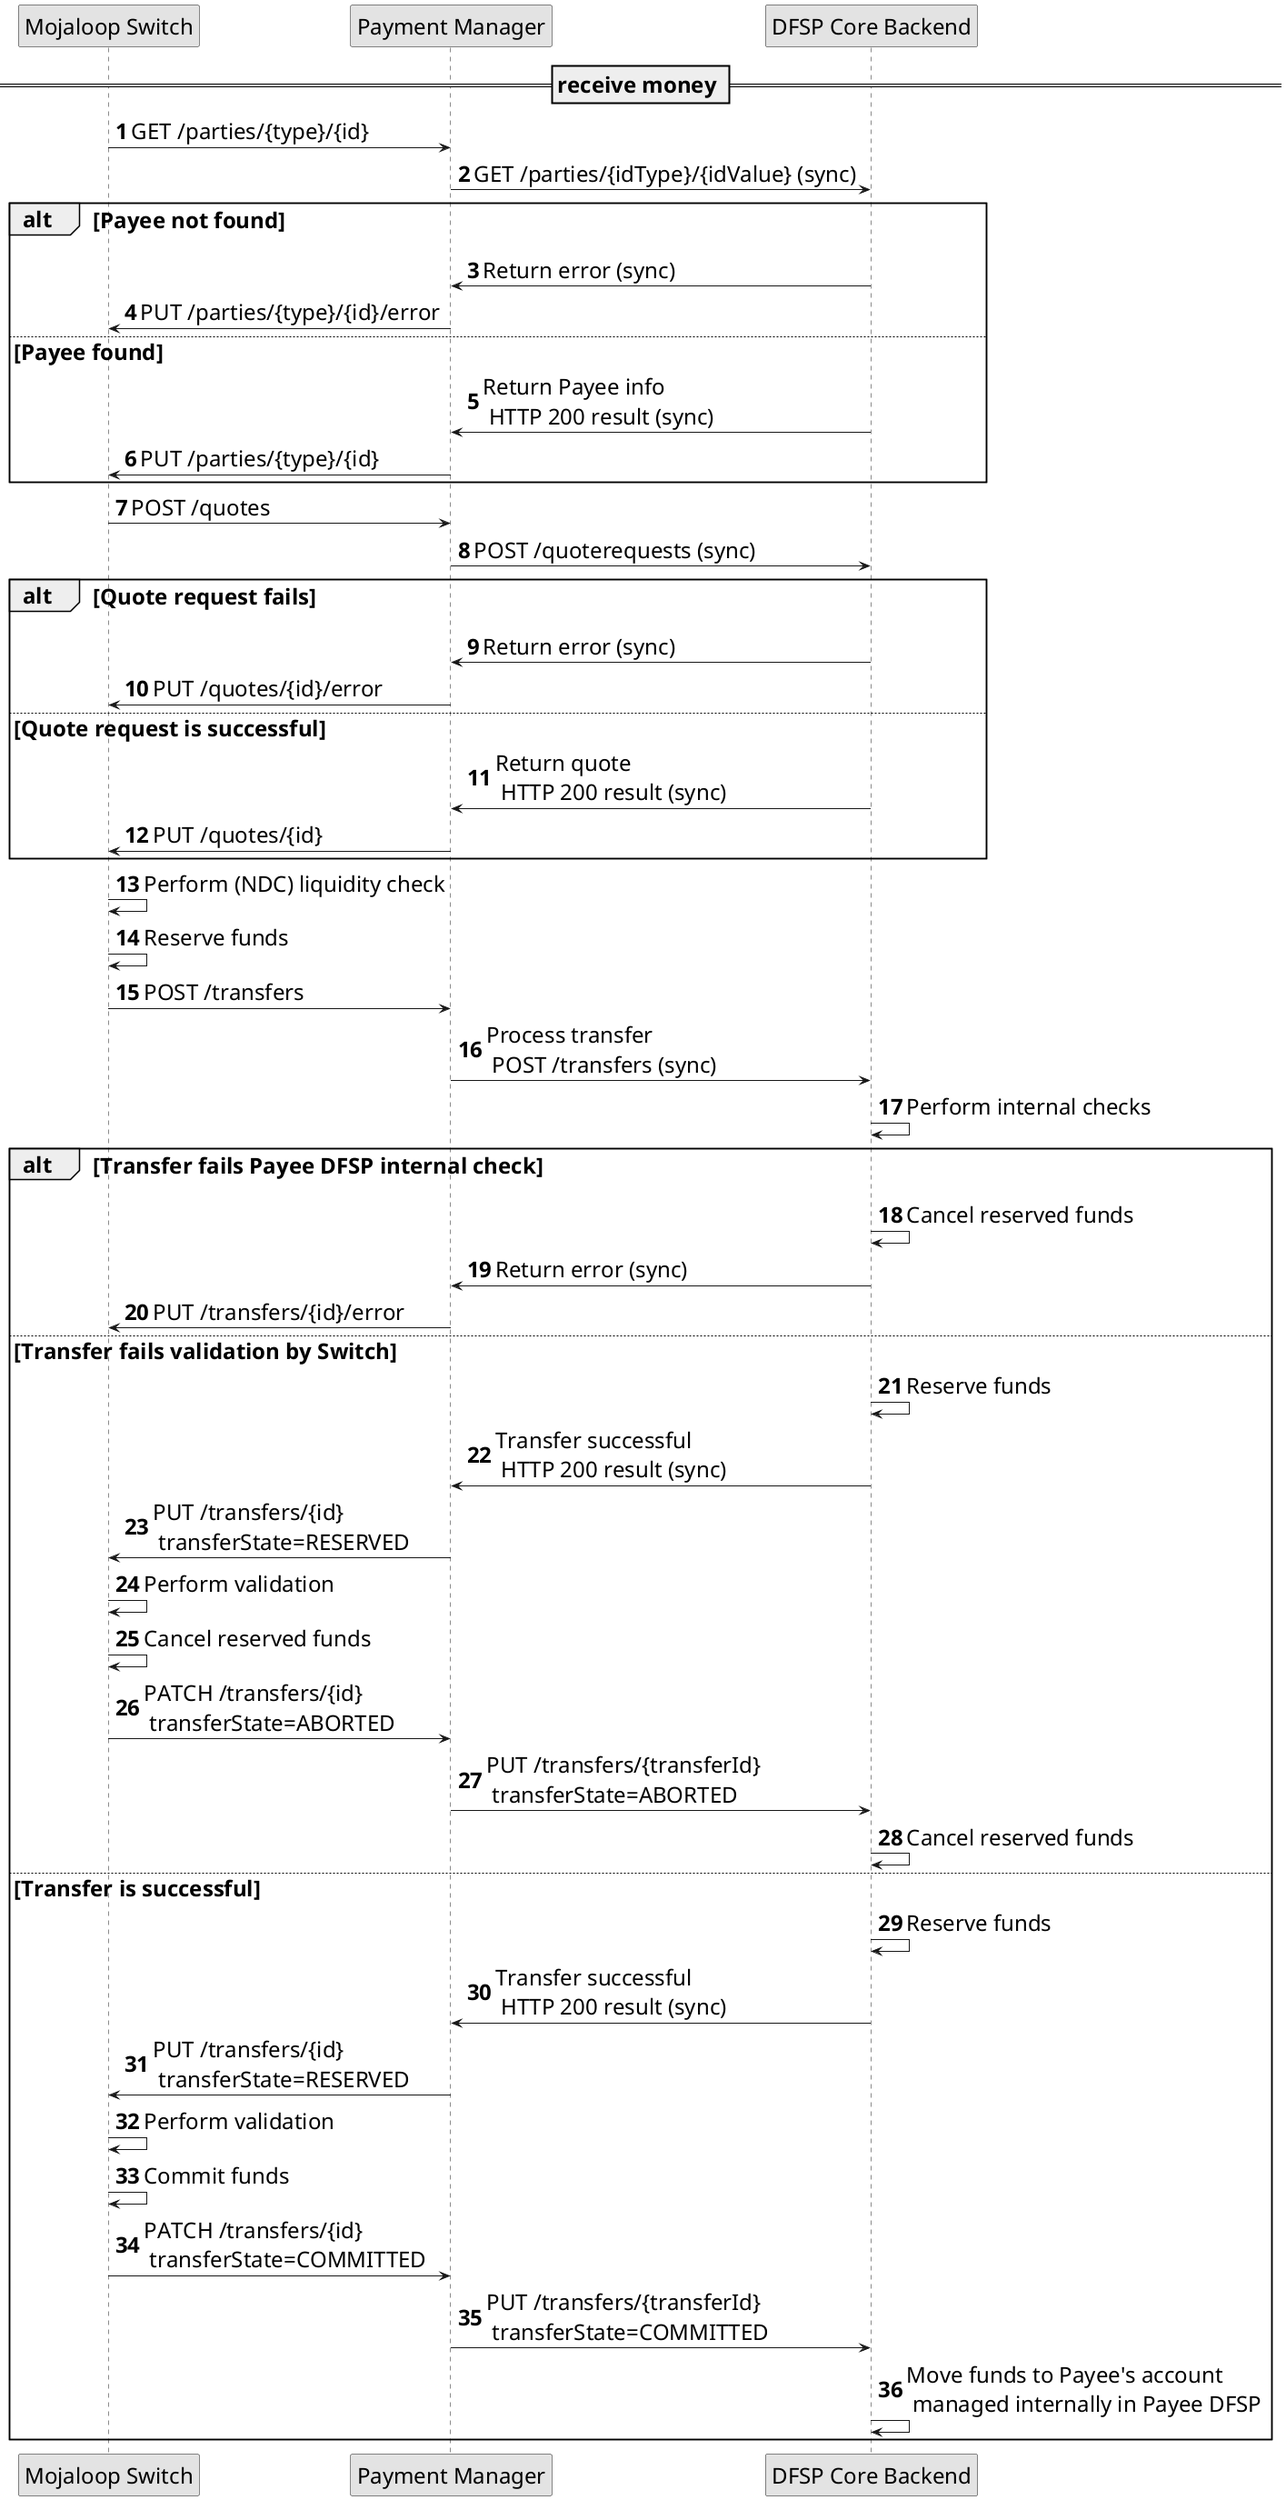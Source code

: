 @startuml
autonumber
skinparam activityFontSize 4
skinparam activityDiamondFontSize 30
skinparam activityArrowFontSize 24
skinparam defaultFontSize 24
skinparam noteFontSize 24
skinparam monochrome true

participant "Mojaloop Switch" as sw

participant "Payment Manager" as sib
  
participant "DFSP Core Backend" as backend


== receive money ==

    sw -> sib: GET /parties/{type}/{id}
    sib -> backend: GET /parties/{idType}/{idValue} (sync)
    alt Payee not found
    backend -> sib: Return error (sync)
    sib -> sw: PUT /parties/{type}/{id}/error
    else Payee found
    backend -> sib: Return Payee info \n HTTP 200 result (sync)
    sib -> sw: PUT /parties/{type}/{id}
    end
    sw -> sib: POST /quotes
    sib -> backend: POST /quoterequests (sync)
    alt Quote request fails
    backend -> sib: Return error (sync)
    sib -> sw: PUT /quotes/{id}/error
    else Quote request is successful
    backend -> sib: Return quote \n HTTP 200 result (sync)
    sib -> sw: PUT /quotes/{id}
    end
    sw -> sw: Perform (NDC) liquidity check
    sw -> sw: Reserve funds
    sw -> sib: POST /transfers
    sib -> backend: Process transfer \n POST /transfers (sync)
    backend -> backend: Perform internal checks
    alt Transfer fails Payee DFSP internal check
    backend -> backend: Cancel reserved funds
    backend -> sib: Return error (sync)
    sib -> sw: PUT /transfers/{id}/error
    else Transfer fails validation by Switch
    backend -> backend: Reserve funds
    backend -> sib: Transfer successful \n HTTP 200 result (sync)
    sib -> sw: PUT /transfers/{id} \n transferState=RESERVED
    sw -> sw: Perform validation
    sw -> sw: Cancel reserved funds
    sw -> sib: PATCH /transfers/{id} \n transferState=ABORTED
    sib -> backend: PUT /transfers/{transferId} \n transferState=ABORTED
    backend -> backend: Cancel reserved funds
    else Transfer is successful
    backend -> backend: Reserve funds
    backend -> sib: Transfer successful \n HTTP 200 result (sync)
    sib -> sw: PUT /transfers/{id} \n transferState=RESERVED
    sw -> sw: Perform validation
    sw -> sw: Commit funds
    sw -> sib: PATCH /transfers/{id} \n transferState=COMMITTED
    sib -> backend: PUT /transfers/{transferId} \n transferState=COMMITTED
    backend -> backend: Move funds to Payee's account \n managed internally in Payee DFSP
    end

@enduml
